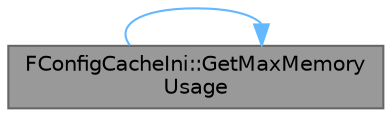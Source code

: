 digraph "FConfigCacheIni::GetMaxMemoryUsage"
{
 // INTERACTIVE_SVG=YES
 // LATEX_PDF_SIZE
  bgcolor="transparent";
  edge [fontname=Helvetica,fontsize=10,labelfontname=Helvetica,labelfontsize=10];
  node [fontname=Helvetica,fontsize=10,shape=box,height=0.2,width=0.4];
  rankdir="LR";
  Node1 [id="Node000001",label="FConfigCacheIni::GetMaxMemory\lUsage",height=0.2,width=0.4,color="gray40", fillcolor="grey60", style="filled", fontcolor="black",tooltip="USed to get the max memory usage for the FConfigCacheIni."];
  Node1 -> Node1 [id="edge1_Node000001_Node000001",color="steelblue1",style="solid",tooltip=" "];
}
